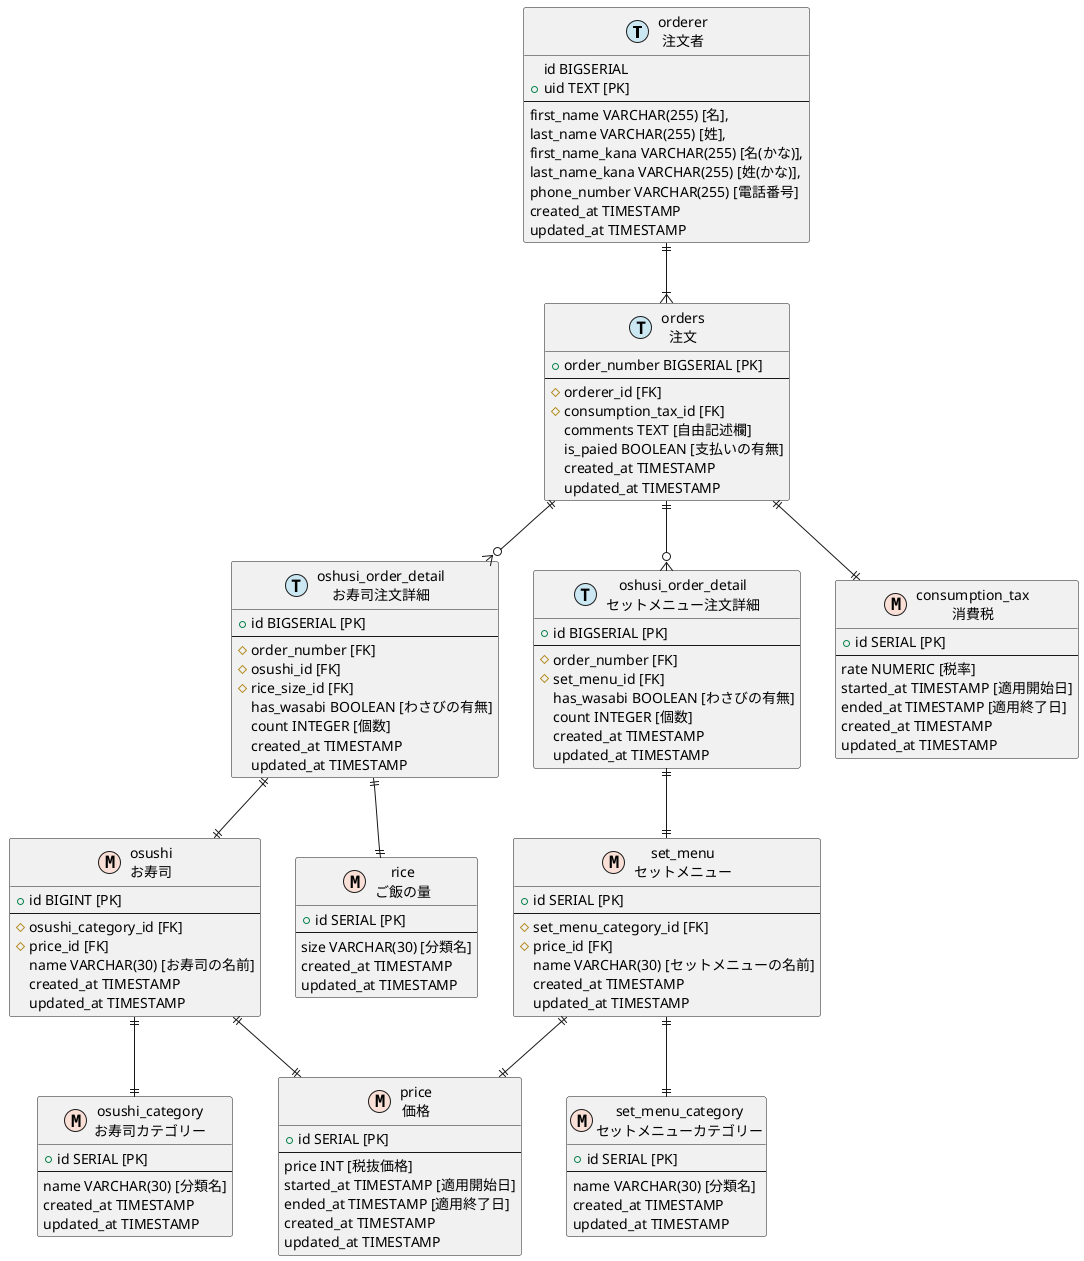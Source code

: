 @startuml osushi_table

!define MASTER F9DFD5
!define TRANSACTION CAE7F2

entity orderer as "orderer\n注文者" <<T, TRANSACTION>>  {
    id BIGSERIAL 
    +uid TEXT [PK]
    --
    first_name VARCHAR(255) [名],
    last_name VARCHAR(255) [姓],
    first_name_kana VARCHAR(255) [名(かな)],
    last_name_kana VARCHAR(255) [姓(かな)],
    phone_number VARCHAR(255) [電話番号]
    created_at TIMESTAMP
    updated_at TIMESTAMP
}


entity orders as "orders\n注文" <<T, TRANSACTION>> {
    + order_number BIGSERIAL [PK]
    --
    # orderer_id [FK]
    # consumption_tax_id [FK]
    comments TEXT [自由記述欄]
    is_paied BOOLEAN [支払いの有無]
    created_at TIMESTAMP
    updated_at TIMESTAMP
}

entity oshusi_order_detail as "oshusi_order_detail\nお寿司注文詳細" <<T, TRANSACTION>>  {
    + id BIGSERIAL [PK]
    --
    # order_number [FK]
    # osushi_id [FK]
    # rice_size_id [FK]
    has_wasabi BOOLEAN [わさびの有無]
    count INTEGER [個数]
    created_at TIMESTAMP
    updated_at TIMESTAMP
}

entity set_menu_order_detail as "oshusi_order_detail\nセットメニュー注文詳細" <<T, TRANSACTION>>  {
    + id BIGSERIAL [PK]
    --
    # order_number [FK]
    # set_menu_id [FK]
    has_wasabi BOOLEAN [わさびの有無]
    count INTEGER [個数]
    created_at TIMESTAMP
    updated_at TIMESTAMP
}

entity osushi as "osushi\nお寿司" <<M, MASTER>> {
    + id BIGINT [PK]
    --
    # osushi_category_id [FK]
    # price_id [FK]
    name VARCHAR(30) [お寿司の名前]
    created_at TIMESTAMP
    updated_at TIMESTAMP
}

entity osushi_category as "osushi_category\nお寿司カテゴリー" <<M, MASTER>> {
    + id SERIAL [PK]
    --
    name VARCHAR(30) [分類名]
    created_at TIMESTAMP
    updated_at TIMESTAMP
}

entity rice as "rice\nご飯の量" <<M, MASTER>> {
    + id SERIAL [PK]
    --
    size VARCHAR(30) [分類名]
    created_at TIMESTAMP
    updated_at TIMESTAMP
}

entity set_menu as "set_menu\nセットメニュー" <<M, MASTER>> {
    + id SERIAL [PK]
    --
    # set_menu_category_id [FK]
    # price_id [FK]
    name VARCHAR(30) [セットメニューの名前]
    created_at TIMESTAMP
    updated_at TIMESTAMP
}

entity set_menu_category as "set_menu_category\nセットメニューカテゴリー" <<M, MASTER>> {
    + id SERIAL [PK]
    --
    name VARCHAR(30) [分類名]
    created_at TIMESTAMP
    updated_at TIMESTAMP
}

entity price as "price\n価格" <<M, MASTER>> {
    + id SERIAL [PK]
    --
    price INT [税抜価格]
    started_at TIMESTAMP [適用開始日]
    ended_at TIMESTAMP [適用終了日]
    created_at TIMESTAMP
    updated_at TIMESTAMP
}


entity consumption_tax as "consumption_tax\n消費税" <<M, MASTER>> {
    + id SERIAL [PK]
    --
    rate NUMERIC [税率]
    started_at TIMESTAMP [適用開始日]
    ended_at TIMESTAMP [適用終了日]
    created_at TIMESTAMP
    updated_at TIMESTAMP
}

orderer ||--|{ orders
orders ||--o{ oshusi_order_detail
orders ||--o{ set_menu_order_detail
orders ||--|| consumption_tax
oshusi_order_detail ||--|| osushi
oshusi_order_detail ||--|| rice
set_menu_order_detail ||--|| set_menu
osushi ||--|| osushi_category
set_menu ||--|| set_menu_category
osushi ||--|| price
set_menu ||--|| price

@enduml